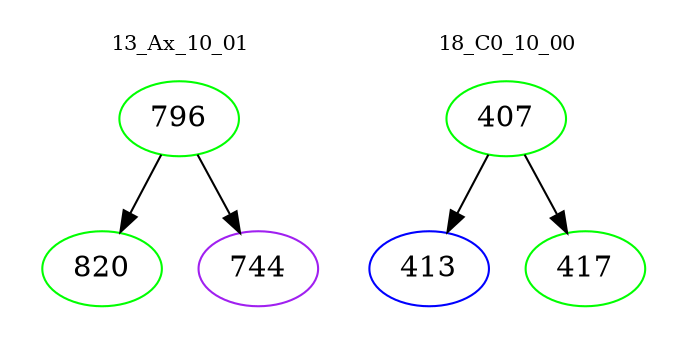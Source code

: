 digraph{
subgraph cluster_0 {
color = white
label = "13_Ax_10_01";
fontsize=10;
T0_796 [label="796", color="green"]
T0_796 -> T0_820 [color="black"]
T0_820 [label="820", color="green"]
T0_796 -> T0_744 [color="black"]
T0_744 [label="744", color="purple"]
}
subgraph cluster_1 {
color = white
label = "18_C0_10_00";
fontsize=10;
T1_407 [label="407", color="green"]
T1_407 -> T1_413 [color="black"]
T1_413 [label="413", color="blue"]
T1_407 -> T1_417 [color="black"]
T1_417 [label="417", color="green"]
}
}
